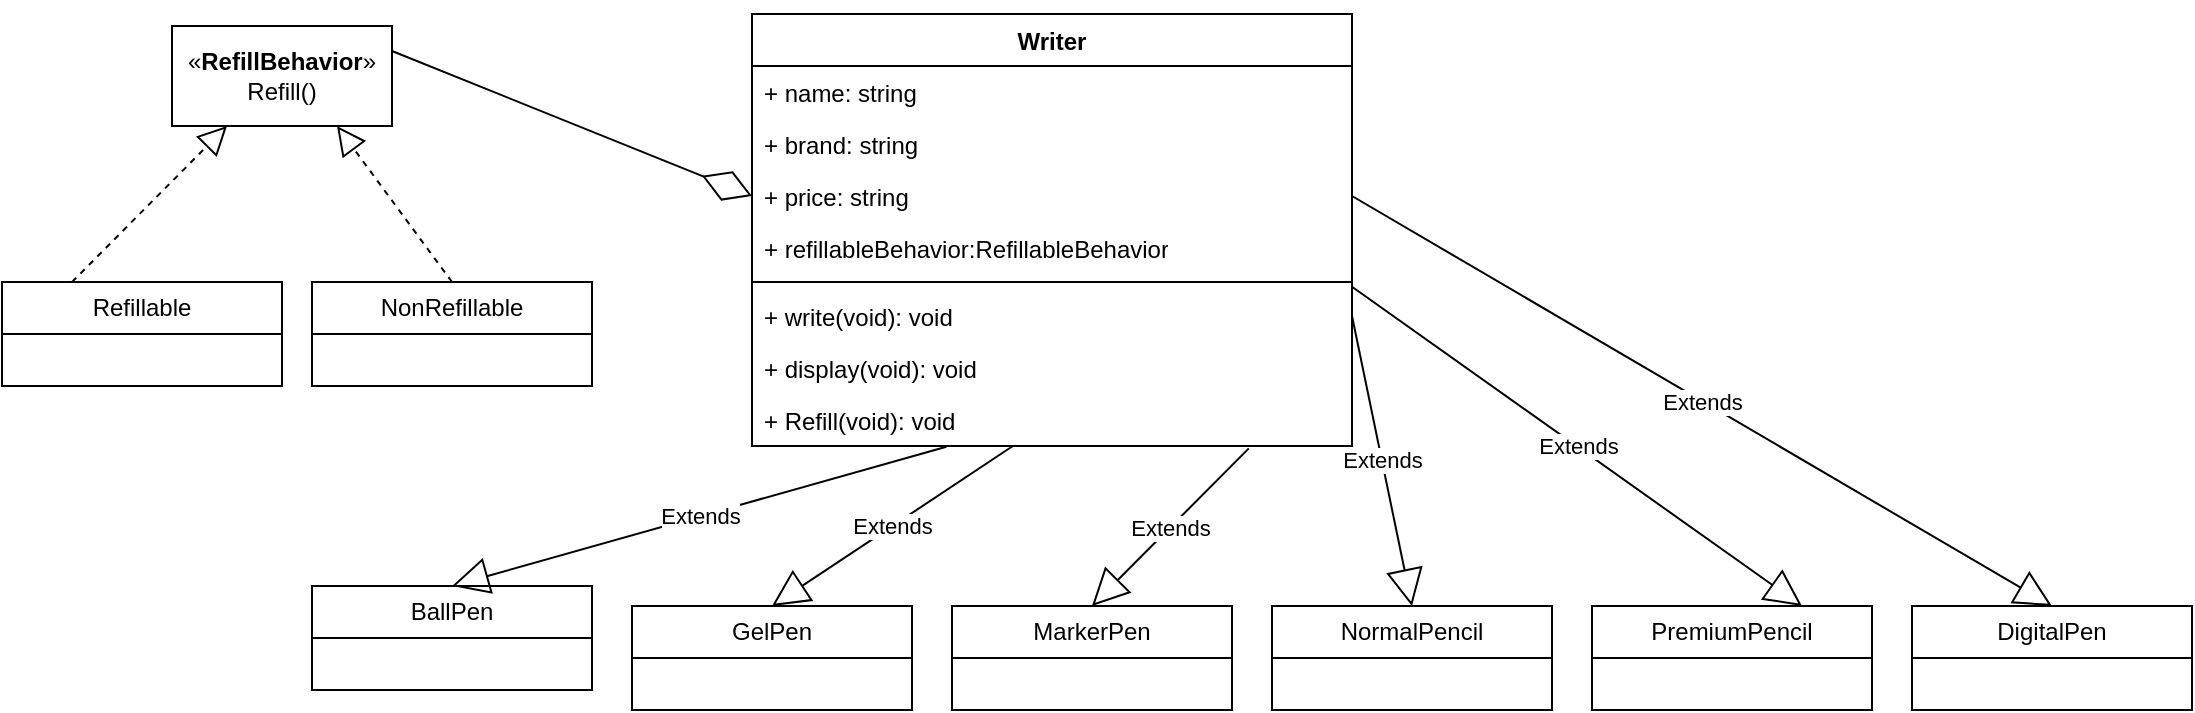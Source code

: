 <mxfile version="23.1.2" type="github">
  <diagram name="Page-1" id="NbYoZUBI6sTjBN7a_lKO">
    <mxGraphModel dx="2140" dy="1622" grid="1" gridSize="10" guides="1" tooltips="1" connect="1" arrows="1" fold="1" page="1" pageScale="1" pageWidth="850" pageHeight="1100" math="0" shadow="0">
      <root>
        <mxCell id="0" />
        <mxCell id="1" parent="0" />
        <mxCell id="n6sM4EhHxOekVU2w71Ya-1" value="Writer" style="swimlane;fontStyle=1;align=center;verticalAlign=top;childLayout=stackLayout;horizontal=1;startSize=26;horizontalStack=0;resizeParent=1;resizeParentMax=0;resizeLast=0;collapsible=1;marginBottom=0;whiteSpace=wrap;html=1;" vertex="1" parent="1">
          <mxGeometry x="60" y="-176" width="300" height="216" as="geometry" />
        </mxCell>
        <mxCell id="n6sM4EhHxOekVU2w71Ya-2" value="+ name: string" style="text;strokeColor=none;fillColor=none;align=left;verticalAlign=top;spacingLeft=4;spacingRight=4;overflow=hidden;rotatable=0;points=[[0,0.5],[1,0.5]];portConstraint=eastwest;whiteSpace=wrap;html=1;" vertex="1" parent="n6sM4EhHxOekVU2w71Ya-1">
          <mxGeometry y="26" width="300" height="26" as="geometry" />
        </mxCell>
        <mxCell id="n6sM4EhHxOekVU2w71Ya-3" value="+ brand: string" style="text;strokeColor=none;fillColor=none;align=left;verticalAlign=top;spacingLeft=4;spacingRight=4;overflow=hidden;rotatable=0;points=[[0,0.5],[1,0.5]];portConstraint=eastwest;whiteSpace=wrap;html=1;" vertex="1" parent="n6sM4EhHxOekVU2w71Ya-1">
          <mxGeometry y="52" width="300" height="26" as="geometry" />
        </mxCell>
        <mxCell id="n6sM4EhHxOekVU2w71Ya-4" value="+ price: string" style="text;strokeColor=none;fillColor=none;align=left;verticalAlign=top;spacingLeft=4;spacingRight=4;overflow=hidden;rotatable=0;points=[[0,0.5],[1,0.5]];portConstraint=eastwest;whiteSpace=wrap;html=1;" vertex="1" parent="n6sM4EhHxOekVU2w71Ya-1">
          <mxGeometry y="78" width="300" height="26" as="geometry" />
        </mxCell>
        <mxCell id="n6sM4EhHxOekVU2w71Ya-5" value="+ refillableBehavior:RefillableBehavior" style="text;strokeColor=none;fillColor=none;align=left;verticalAlign=top;spacingLeft=4;spacingRight=4;overflow=hidden;rotatable=0;points=[[0,0.5],[1,0.5]];portConstraint=eastwest;whiteSpace=wrap;html=1;" vertex="1" parent="n6sM4EhHxOekVU2w71Ya-1">
          <mxGeometry y="104" width="300" height="26" as="geometry" />
        </mxCell>
        <mxCell id="n6sM4EhHxOekVU2w71Ya-6" value="" style="line;strokeWidth=1;fillColor=none;align=left;verticalAlign=middle;spacingTop=-1;spacingLeft=3;spacingRight=3;rotatable=0;labelPosition=right;points=[];portConstraint=eastwest;strokeColor=inherit;" vertex="1" parent="n6sM4EhHxOekVU2w71Ya-1">
          <mxGeometry y="130" width="300" height="8" as="geometry" />
        </mxCell>
        <mxCell id="n6sM4EhHxOekVU2w71Ya-7" value="+ write(void): void" style="text;strokeColor=none;fillColor=none;align=left;verticalAlign=top;spacingLeft=4;spacingRight=4;overflow=hidden;rotatable=0;points=[[0,0.5],[1,0.5]];portConstraint=eastwest;whiteSpace=wrap;html=1;" vertex="1" parent="n6sM4EhHxOekVU2w71Ya-1">
          <mxGeometry y="138" width="300" height="26" as="geometry" />
        </mxCell>
        <mxCell id="n6sM4EhHxOekVU2w71Ya-8" value="+ display(void): void" style="text;strokeColor=none;fillColor=none;align=left;verticalAlign=top;spacingLeft=4;spacingRight=4;overflow=hidden;rotatable=0;points=[[0,0.5],[1,0.5]];portConstraint=eastwest;whiteSpace=wrap;html=1;" vertex="1" parent="n6sM4EhHxOekVU2w71Ya-1">
          <mxGeometry y="164" width="300" height="26" as="geometry" />
        </mxCell>
        <mxCell id="n6sM4EhHxOekVU2w71Ya-9" value="+ Refill(void): void" style="text;strokeColor=none;fillColor=none;align=left;verticalAlign=top;spacingLeft=4;spacingRight=4;overflow=hidden;rotatable=0;points=[[0,0.5],[1,0.5]];portConstraint=eastwest;whiteSpace=wrap;html=1;" vertex="1" parent="n6sM4EhHxOekVU2w71Ya-1">
          <mxGeometry y="190" width="300" height="26" as="geometry" />
        </mxCell>
        <mxCell id="n6sM4EhHxOekVU2w71Ya-10" value="Extends" style="endArrow=block;endSize=16;endFill=0;html=1;rounded=0;exitX=0.324;exitY=1.015;exitDx=0;exitDy=0;exitPerimeter=0;entryX=0.5;entryY=0;entryDx=0;entryDy=0;" edge="1" parent="1" source="n6sM4EhHxOekVU2w71Ya-9" target="n6sM4EhHxOekVU2w71Ya-11">
          <mxGeometry width="160" relative="1" as="geometry">
            <mxPoint x="240" y="290" as="sourcePoint" />
            <mxPoint x="90" y="380" as="targetPoint" />
          </mxGeometry>
        </mxCell>
        <mxCell id="n6sM4EhHxOekVU2w71Ya-11" value="BallPen" style="swimlane;fontStyle=0;childLayout=stackLayout;horizontal=1;startSize=26;fillColor=none;horizontalStack=0;resizeParent=1;resizeParentMax=0;resizeLast=0;collapsible=1;marginBottom=0;whiteSpace=wrap;html=1;" vertex="1" parent="1">
          <mxGeometry x="-160" y="110" width="140" height="52" as="geometry" />
        </mxCell>
        <mxCell id="n6sM4EhHxOekVU2w71Ya-12" value="GelPen" style="swimlane;fontStyle=0;childLayout=stackLayout;horizontal=1;startSize=26;fillColor=none;horizontalStack=0;resizeParent=1;resizeParentMax=0;resizeLast=0;collapsible=1;marginBottom=0;whiteSpace=wrap;html=1;" vertex="1" parent="1">
          <mxGeometry y="120" width="140" height="52" as="geometry" />
        </mxCell>
        <mxCell id="n6sM4EhHxOekVU2w71Ya-13" value="MarkerPen" style="swimlane;fontStyle=0;childLayout=stackLayout;horizontal=1;startSize=26;fillColor=none;horizontalStack=0;resizeParent=1;resizeParentMax=0;resizeLast=0;collapsible=1;marginBottom=0;whiteSpace=wrap;html=1;" vertex="1" parent="1">
          <mxGeometry x="160" y="120" width="140" height="52" as="geometry" />
        </mxCell>
        <mxCell id="n6sM4EhHxOekVU2w71Ya-14" value="Extends" style="endArrow=block;endSize=16;endFill=0;html=1;rounded=0;entryX=0.5;entryY=0;entryDx=0;entryDy=0;" edge="1" parent="1" source="n6sM4EhHxOekVU2w71Ya-9" target="n6sM4EhHxOekVU2w71Ya-12">
          <mxGeometry width="160" relative="1" as="geometry">
            <mxPoint x="262" y="260" as="sourcePoint" />
            <mxPoint x="100" y="390" as="targetPoint" />
          </mxGeometry>
        </mxCell>
        <mxCell id="n6sM4EhHxOekVU2w71Ya-15" value="Extends" style="endArrow=block;endSize=16;endFill=0;html=1;rounded=0;entryX=0.5;entryY=0;entryDx=0;entryDy=0;exitX=0.828;exitY=1.046;exitDx=0;exitDy=0;exitPerimeter=0;" edge="1" parent="1" source="n6sM4EhHxOekVU2w71Ya-9" target="n6sM4EhHxOekVU2w71Ya-13">
          <mxGeometry width="160" relative="1" as="geometry">
            <mxPoint x="279" y="266" as="sourcePoint" />
            <mxPoint x="270" y="390" as="targetPoint" />
          </mxGeometry>
        </mxCell>
        <mxCell id="n6sM4EhHxOekVU2w71Ya-23" value="NormalPencil" style="swimlane;fontStyle=0;childLayout=stackLayout;horizontal=1;startSize=26;fillColor=none;horizontalStack=0;resizeParent=1;resizeParentMax=0;resizeLast=0;collapsible=1;marginBottom=0;whiteSpace=wrap;html=1;" vertex="1" parent="1">
          <mxGeometry x="320" y="120" width="140" height="52" as="geometry" />
        </mxCell>
        <mxCell id="n6sM4EhHxOekVU2w71Ya-24" value="PremiumPencil" style="swimlane;fontStyle=0;childLayout=stackLayout;horizontal=1;startSize=26;fillColor=none;horizontalStack=0;resizeParent=1;resizeParentMax=0;resizeLast=0;collapsible=1;marginBottom=0;whiteSpace=wrap;html=1;" vertex="1" parent="1">
          <mxGeometry x="480" y="120" width="140" height="52" as="geometry" />
        </mxCell>
        <mxCell id="n6sM4EhHxOekVU2w71Ya-25" value="Extends" style="endArrow=block;endSize=16;endFill=0;html=1;rounded=0;entryX=0.5;entryY=0;entryDx=0;entryDy=0;exitX=1;exitY=0.5;exitDx=0;exitDy=0;" edge="1" parent="1" source="n6sM4EhHxOekVU2w71Ya-7" target="n6sM4EhHxOekVU2w71Ya-23">
          <mxGeometry width="160" relative="1" as="geometry">
            <mxPoint x="479.1" y="72" as="sourcePoint" />
            <mxPoint x="577" y="380" as="targetPoint" />
          </mxGeometry>
        </mxCell>
        <mxCell id="n6sM4EhHxOekVU2w71Ya-26" value="Extends" style="endArrow=block;endSize=16;endFill=0;html=1;rounded=0;entryX=0.75;entryY=0;entryDx=0;entryDy=0;exitX=1;exitY=-0.062;exitDx=0;exitDy=0;exitPerimeter=0;" edge="1" parent="1" source="n6sM4EhHxOekVU2w71Ya-7" target="n6sM4EhHxOekVU2w71Ya-24">
          <mxGeometry width="160" relative="1" as="geometry">
            <mxPoint x="660" y="22" as="sourcePoint" />
            <mxPoint x="728" y="140" as="targetPoint" />
          </mxGeometry>
        </mxCell>
        <mxCell id="n6sM4EhHxOekVU2w71Ya-27" value="«&lt;b style=&quot;border-color: var(--border-color);&quot;&gt;RefillBehavior&lt;/b&gt;»&lt;br&gt;Refill()" style="html=1;whiteSpace=wrap;" vertex="1" parent="1">
          <mxGeometry x="-230" y="-170" width="110" height="50" as="geometry" />
        </mxCell>
        <mxCell id="n6sM4EhHxOekVU2w71Ya-28" value="Refillable" style="swimlane;fontStyle=0;childLayout=stackLayout;horizontal=1;startSize=26;fillColor=none;horizontalStack=0;resizeParent=1;resizeParentMax=0;resizeLast=0;collapsible=1;marginBottom=0;whiteSpace=wrap;html=1;" vertex="1" parent="1">
          <mxGeometry x="-315" y="-42" width="140" height="52" as="geometry" />
        </mxCell>
        <mxCell id="n6sM4EhHxOekVU2w71Ya-29" value="NonRefillable" style="swimlane;fontStyle=0;childLayout=stackLayout;horizontal=1;startSize=26;fillColor=none;horizontalStack=0;resizeParent=1;resizeParentMax=0;resizeLast=0;collapsible=1;marginBottom=0;whiteSpace=wrap;html=1;" vertex="1" parent="1">
          <mxGeometry x="-160" y="-42" width="140" height="52" as="geometry" />
        </mxCell>
        <mxCell id="n6sM4EhHxOekVU2w71Ya-30" value="" style="endArrow=block;dashed=1;endFill=0;endSize=12;html=1;rounded=0;entryX=0.25;entryY=1;entryDx=0;entryDy=0;exitX=0.25;exitY=0;exitDx=0;exitDy=0;" edge="1" parent="1" source="n6sM4EhHxOekVU2w71Ya-28" target="n6sM4EhHxOekVU2w71Ya-27">
          <mxGeometry width="160" relative="1" as="geometry">
            <mxPoint x="-310" y="170" as="sourcePoint" />
            <mxPoint x="-150" y="170" as="targetPoint" />
          </mxGeometry>
        </mxCell>
        <mxCell id="n6sM4EhHxOekVU2w71Ya-31" value="" style="endArrow=block;dashed=1;endFill=0;endSize=12;html=1;rounded=0;entryX=0.75;entryY=1;entryDx=0;entryDy=0;exitX=0.5;exitY=0;exitDx=0;exitDy=0;" edge="1" parent="1" source="n6sM4EhHxOekVU2w71Ya-29" target="n6sM4EhHxOekVU2w71Ya-27">
          <mxGeometry width="160" relative="1" as="geometry">
            <mxPoint x="-180" y="200" as="sourcePoint" />
            <mxPoint x="-87" y="100" as="targetPoint" />
          </mxGeometry>
        </mxCell>
        <mxCell id="n6sM4EhHxOekVU2w71Ya-32" value="" style="endArrow=diamondThin;endFill=0;endSize=24;html=1;rounded=0;entryX=0;entryY=0.5;entryDx=0;entryDy=0;exitX=1;exitY=0.25;exitDx=0;exitDy=0;" edge="1" parent="1" source="n6sM4EhHxOekVU2w71Ya-27" target="n6sM4EhHxOekVU2w71Ya-4">
          <mxGeometry width="160" relative="1" as="geometry">
            <mxPoint x="-30" y="90" as="sourcePoint" />
            <mxPoint x="110" y="90" as="targetPoint" />
          </mxGeometry>
        </mxCell>
        <mxCell id="n6sM4EhHxOekVU2w71Ya-36" value="DigitalPen" style="swimlane;fontStyle=0;childLayout=stackLayout;horizontal=1;startSize=26;fillColor=none;horizontalStack=0;resizeParent=1;resizeParentMax=0;resizeLast=0;collapsible=1;marginBottom=0;whiteSpace=wrap;html=1;" vertex="1" parent="1">
          <mxGeometry x="640" y="120" width="140" height="52" as="geometry" />
        </mxCell>
        <mxCell id="n6sM4EhHxOekVU2w71Ya-37" value="Extends" style="endArrow=block;endSize=16;endFill=0;html=1;rounded=0;entryX=0.5;entryY=0;entryDx=0;entryDy=0;exitX=1;exitY=0.5;exitDx=0;exitDy=0;" edge="1" parent="1" source="n6sM4EhHxOekVU2w71Ya-4" target="n6sM4EhHxOekVU2w71Ya-36">
          <mxGeometry width="160" relative="1" as="geometry">
            <mxPoint x="370" y="-100" as="sourcePoint" />
            <mxPoint x="585" y="40" as="targetPoint" />
          </mxGeometry>
        </mxCell>
      </root>
    </mxGraphModel>
  </diagram>
</mxfile>

